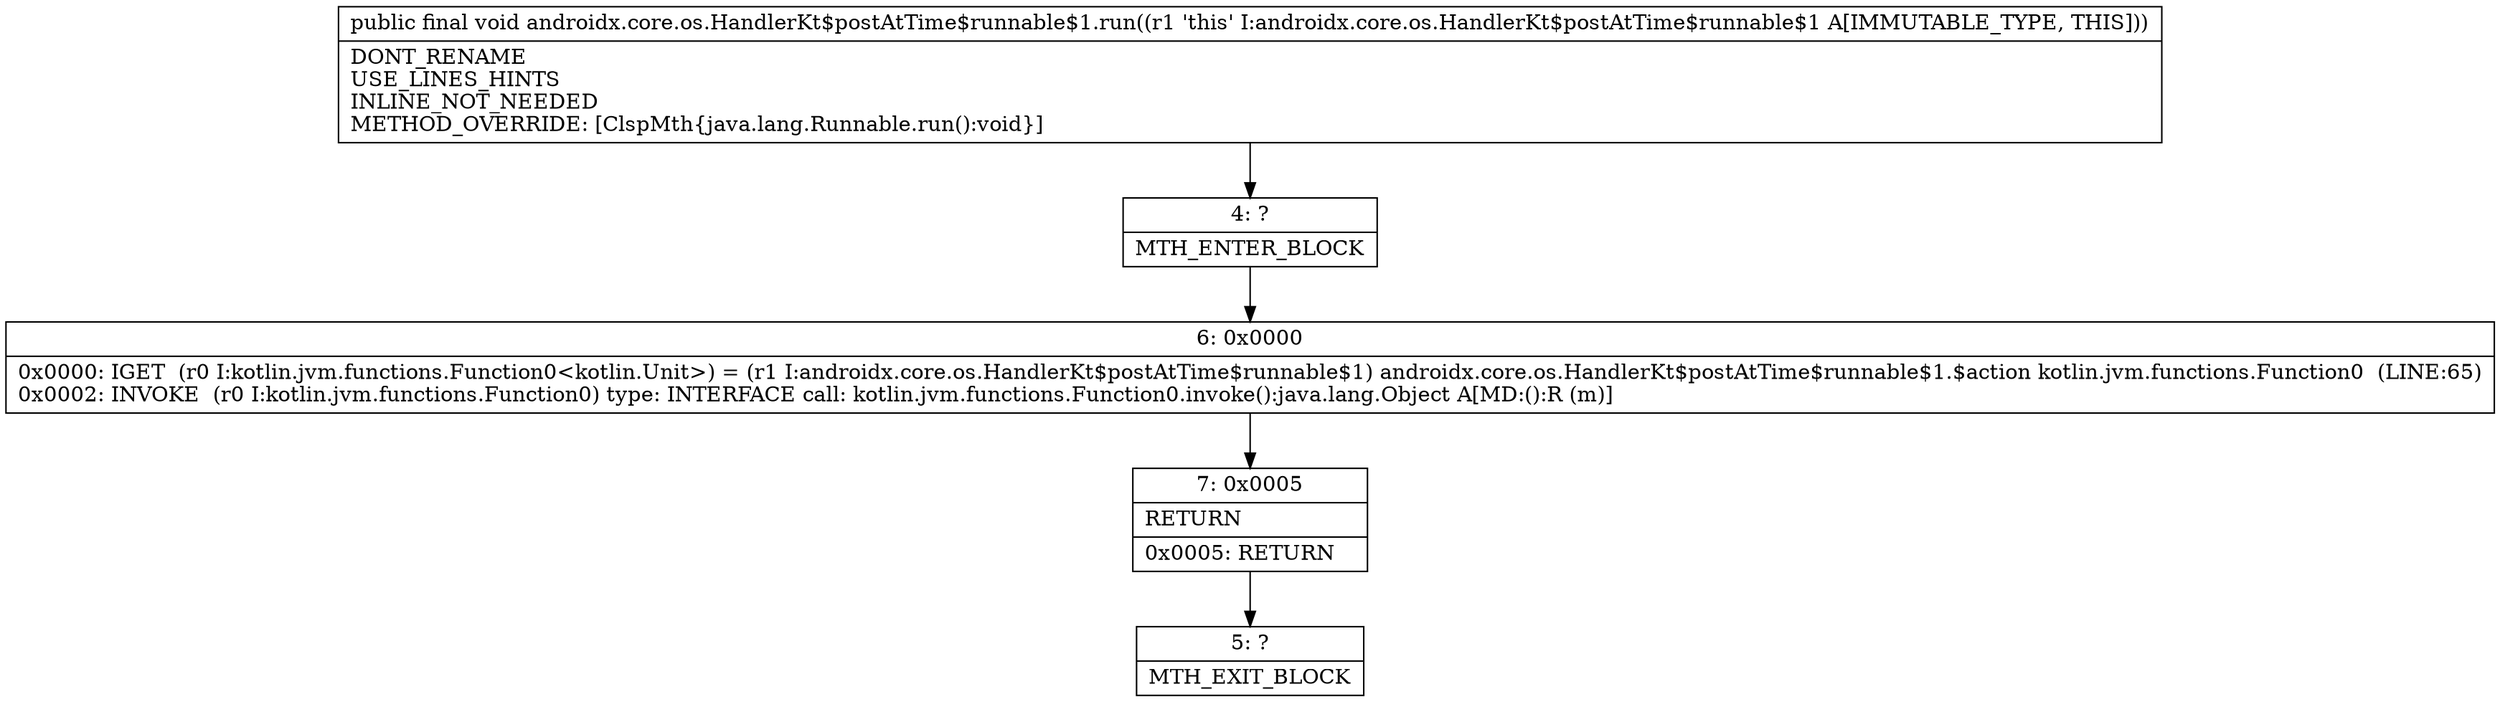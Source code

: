 digraph "CFG forandroidx.core.os.HandlerKt$postAtTime$runnable$1.run()V" {
Node_4 [shape=record,label="{4\:\ ?|MTH_ENTER_BLOCK\l}"];
Node_6 [shape=record,label="{6\:\ 0x0000|0x0000: IGET  (r0 I:kotlin.jvm.functions.Function0\<kotlin.Unit\>) = (r1 I:androidx.core.os.HandlerKt$postAtTime$runnable$1) androidx.core.os.HandlerKt$postAtTime$runnable$1.$action kotlin.jvm.functions.Function0  (LINE:65)\l0x0002: INVOKE  (r0 I:kotlin.jvm.functions.Function0) type: INTERFACE call: kotlin.jvm.functions.Function0.invoke():java.lang.Object A[MD:():R (m)]\l}"];
Node_7 [shape=record,label="{7\:\ 0x0005|RETURN\l|0x0005: RETURN   \l}"];
Node_5 [shape=record,label="{5\:\ ?|MTH_EXIT_BLOCK\l}"];
MethodNode[shape=record,label="{public final void androidx.core.os.HandlerKt$postAtTime$runnable$1.run((r1 'this' I:androidx.core.os.HandlerKt$postAtTime$runnable$1 A[IMMUTABLE_TYPE, THIS]))  | DONT_RENAME\lUSE_LINES_HINTS\lINLINE_NOT_NEEDED\lMETHOD_OVERRIDE: [ClspMth\{java.lang.Runnable.run():void\}]\l}"];
MethodNode -> Node_4;Node_4 -> Node_6;
Node_6 -> Node_7;
Node_7 -> Node_5;
}

